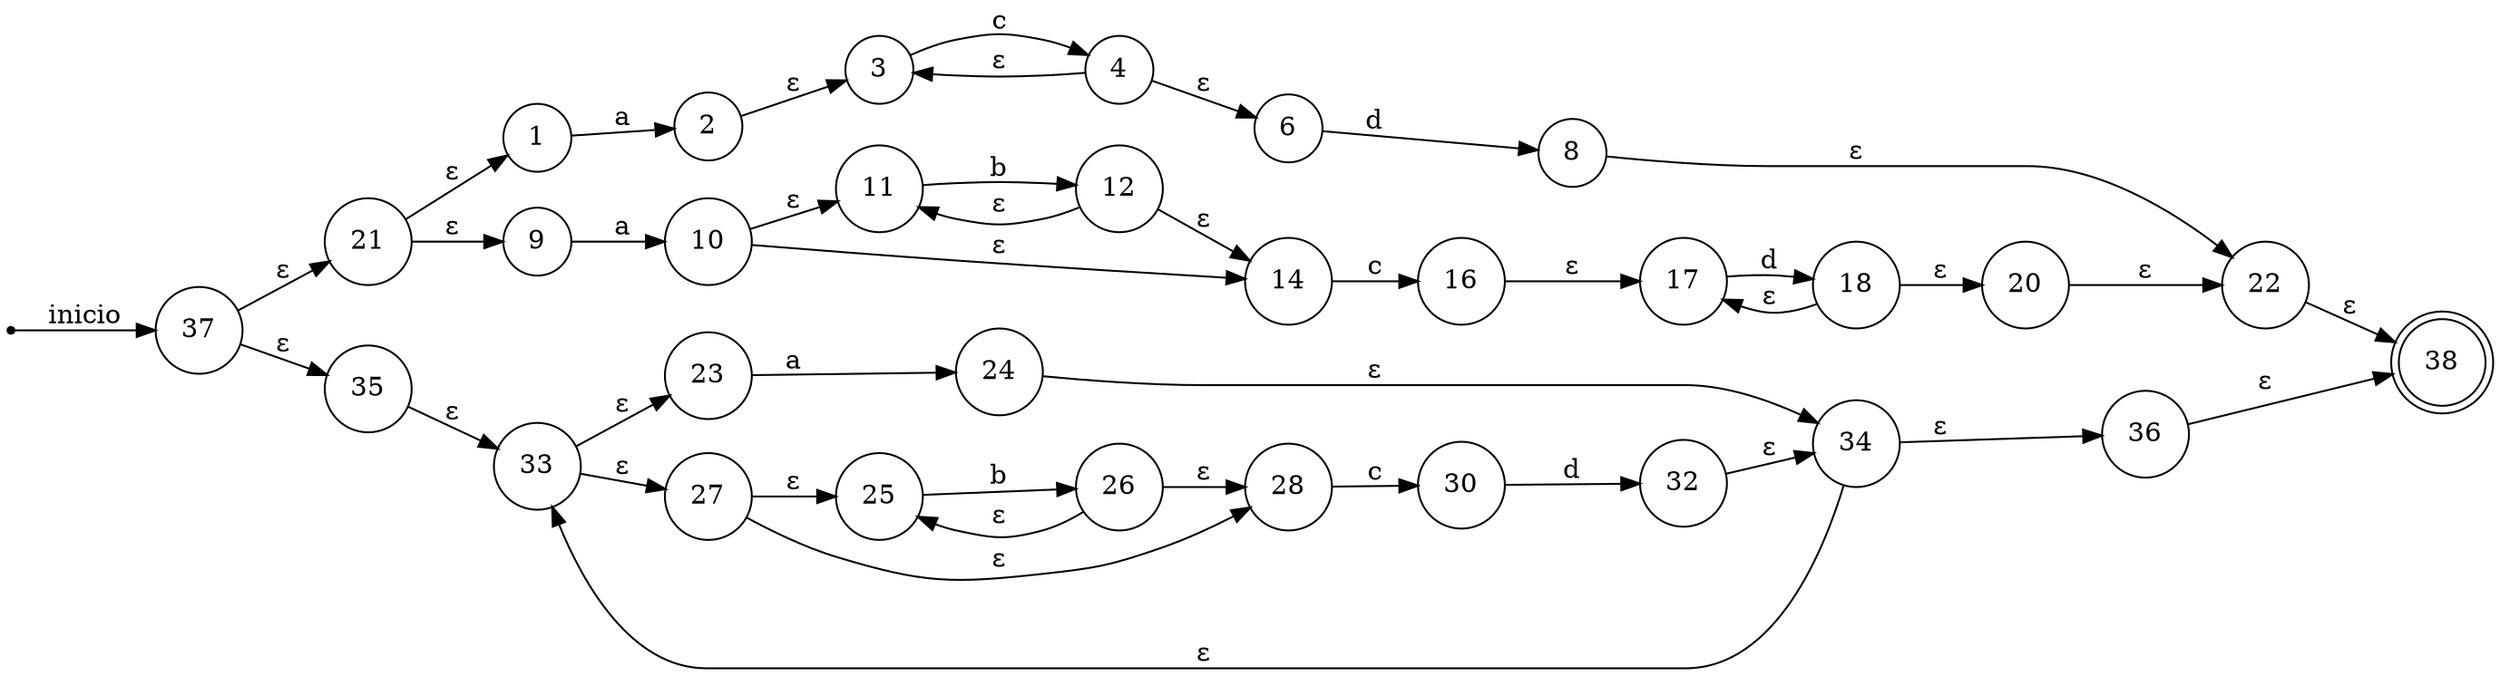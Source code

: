 digraph automata{
inicio[shape=point];
node[shape=circle];
rankdir = LR;
inicio -> 37[label="inicio"];
38[shape=doublecircle];
37 -> 21[label="&epsilon;"];
37 -> 35[label="&epsilon;"];
21 -> 1[label="&epsilon;"];
21 -> 9[label="&epsilon;"];
1 -> 2[label="a"];
2 -> 3[label="&epsilon;"];
3 -> 4[label="c"];
4 -> 6[label="&epsilon;"];
4 -> 3[label="&epsilon;"];
6 -> 8[label="d"];
8 -> 22[label="&epsilon;"];
22 -> 38[label="&epsilon;"];
9 -> 10[label="a"];
10 -> 11[label="&epsilon;"];
10 -> 14[label="&epsilon;"];
11 -> 12[label="b"];
12 -> 14[label="&epsilon;"];
12 -> 11[label="&epsilon;"];
14 -> 16[label="c"];
16 -> 17[label="&epsilon;"];
17 -> 18[label="d"];
18 -> 20[label="&epsilon;"];
18 -> 17[label="&epsilon;"];
20 -> 22[label="&epsilon;"];
35 -> 33[label="&epsilon;"];
33 -> 23[label="&epsilon;"];
33 -> 27[label="&epsilon;"];
23 -> 24[label="a"];
24 -> 34[label="&epsilon;"];
34 -> 36[label="&epsilon;"];
34 -> 33[label="&epsilon;"];
36 -> 38[label="&epsilon;"];
27 -> 25[label="&epsilon;"];
27 -> 28[label="&epsilon;"];
25 -> 26[label="b"];
26 -> 28[label="&epsilon;"];
26 -> 25[label="&epsilon;"];
28 -> 30[label="c"];
30 -> 32[label="d"];
32 -> 34[label="&epsilon;"];
}
